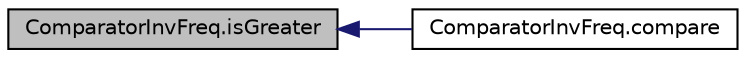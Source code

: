 digraph G
{
  edge [fontname="Helvetica",fontsize="10",labelfontname="Helvetica",labelfontsize="10"];
  node [fontname="Helvetica",fontsize="10",shape=record];
  rankdir="LR";
  Node1 [label="ComparatorInvFreq.isGreater",height=0.2,width=0.4,color="black", fillcolor="grey75", style="filled" fontcolor="black"];
  Node1 -> Node2 [dir="back",color="midnightblue",fontsize="10",style="solid",fontname="Helvetica"];
  Node2 [label="ComparatorInvFreq.compare",height=0.2,width=0.4,color="black", fillcolor="white", style="filled",URL="$d1/d5a/classComparatorInvFreq.html#ae18af4587ba69caa48d2c74e8e92aa52"];
}
